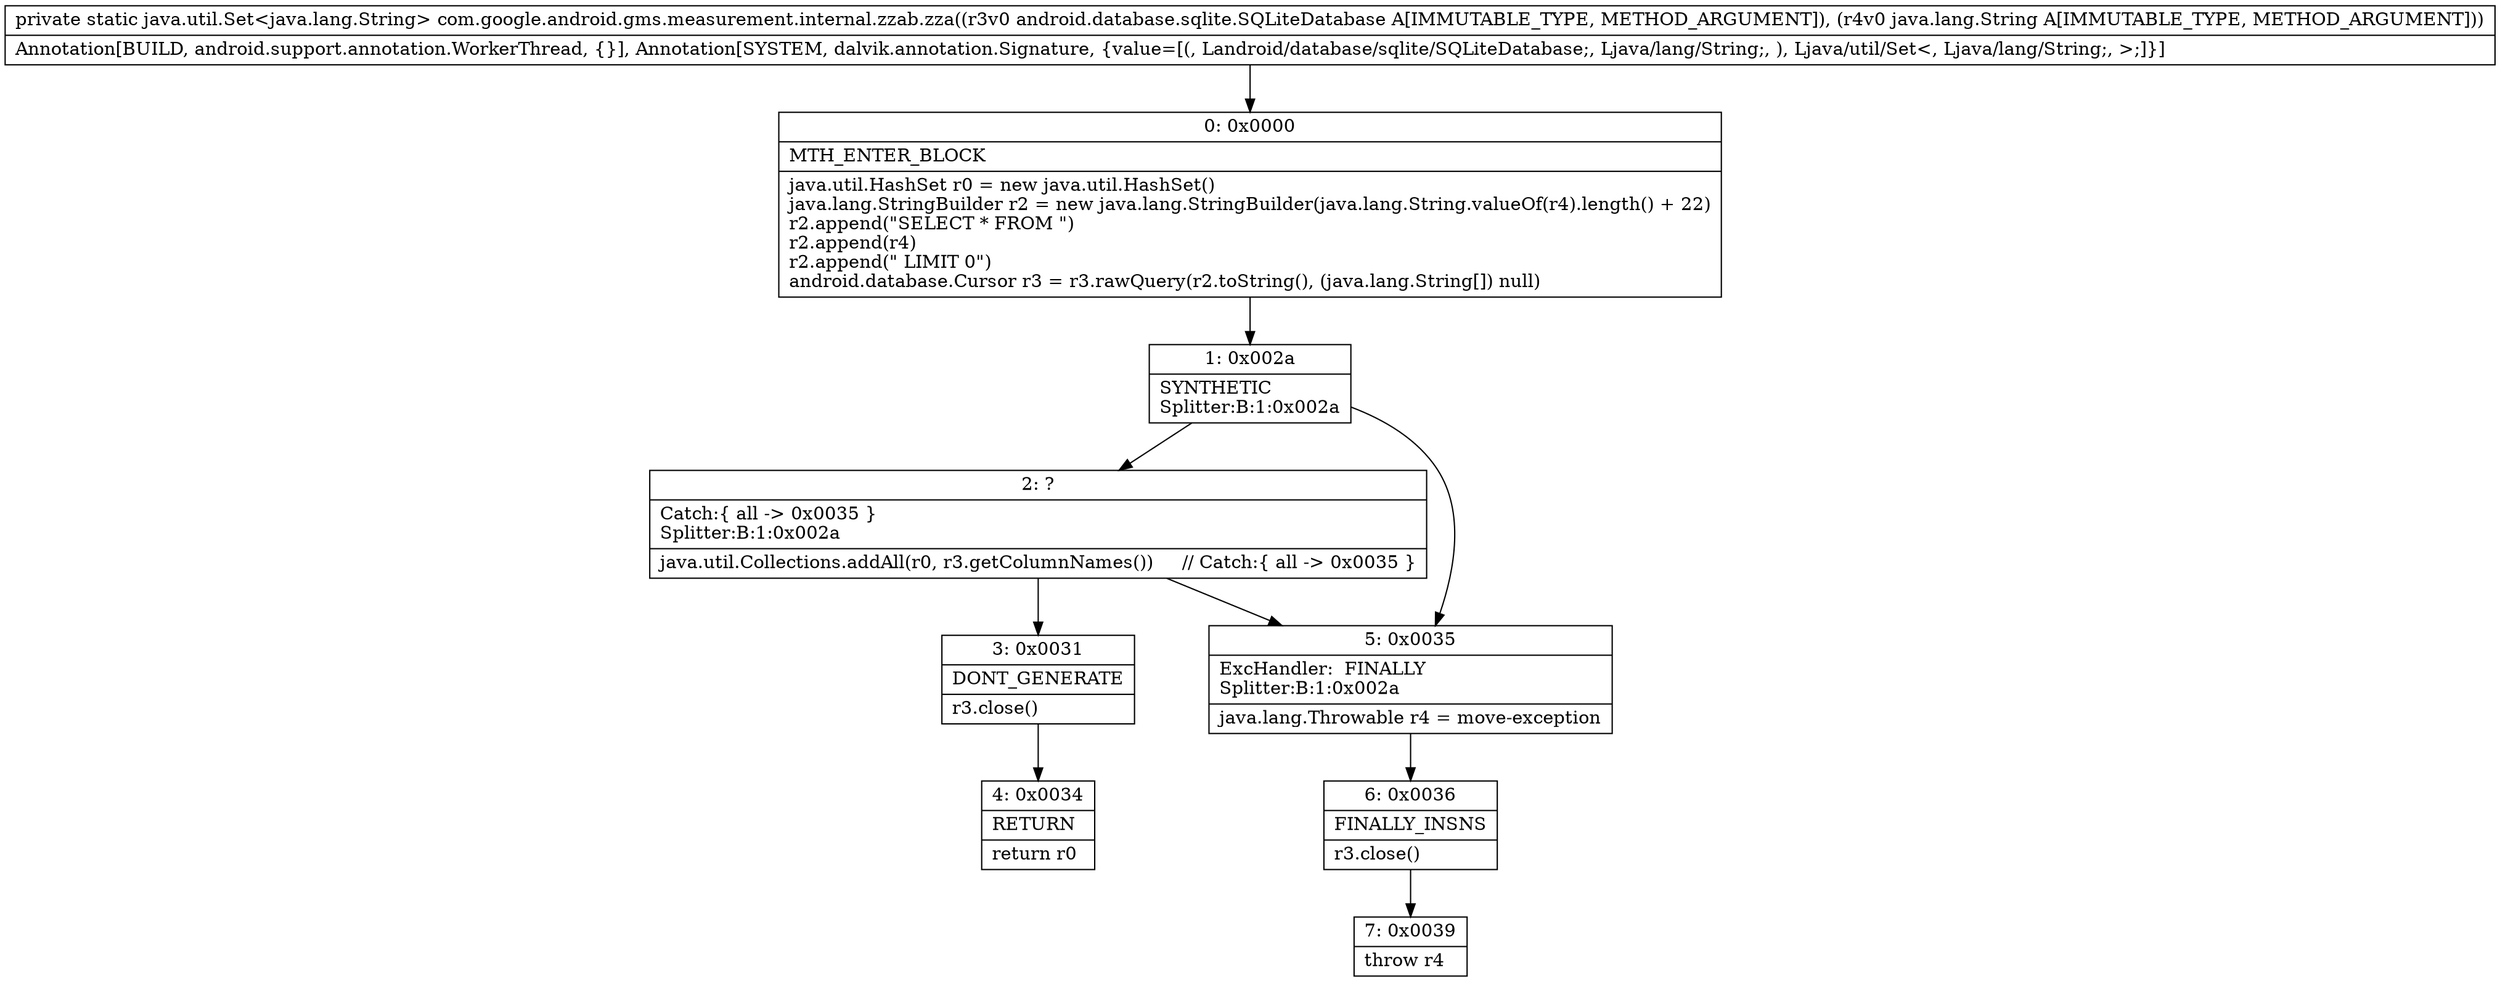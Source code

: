digraph "CFG forcom.google.android.gms.measurement.internal.zzab.zza(Landroid\/database\/sqlite\/SQLiteDatabase;Ljava\/lang\/String;)Ljava\/util\/Set;" {
Node_0 [shape=record,label="{0\:\ 0x0000|MTH_ENTER_BLOCK\l|java.util.HashSet r0 = new java.util.HashSet()\ljava.lang.StringBuilder r2 = new java.lang.StringBuilder(java.lang.String.valueOf(r4).length() + 22)\lr2.append(\"SELECT * FROM \")\lr2.append(r4)\lr2.append(\" LIMIT 0\")\landroid.database.Cursor r3 = r3.rawQuery(r2.toString(), (java.lang.String[]) null)\l}"];
Node_1 [shape=record,label="{1\:\ 0x002a|SYNTHETIC\lSplitter:B:1:0x002a\l}"];
Node_2 [shape=record,label="{2\:\ ?|Catch:\{ all \-\> 0x0035 \}\lSplitter:B:1:0x002a\l|java.util.Collections.addAll(r0, r3.getColumnNames())     \/\/ Catch:\{ all \-\> 0x0035 \}\l}"];
Node_3 [shape=record,label="{3\:\ 0x0031|DONT_GENERATE\l|r3.close()\l}"];
Node_4 [shape=record,label="{4\:\ 0x0034|RETURN\l|return r0\l}"];
Node_5 [shape=record,label="{5\:\ 0x0035|ExcHandler:  FINALLY\lSplitter:B:1:0x002a\l|java.lang.Throwable r4 = move\-exception\l}"];
Node_6 [shape=record,label="{6\:\ 0x0036|FINALLY_INSNS\l|r3.close()\l}"];
Node_7 [shape=record,label="{7\:\ 0x0039|throw r4\l}"];
MethodNode[shape=record,label="{private static java.util.Set\<java.lang.String\> com.google.android.gms.measurement.internal.zzab.zza((r3v0 android.database.sqlite.SQLiteDatabase A[IMMUTABLE_TYPE, METHOD_ARGUMENT]), (r4v0 java.lang.String A[IMMUTABLE_TYPE, METHOD_ARGUMENT]))  | Annotation[BUILD, android.support.annotation.WorkerThread, \{\}], Annotation[SYSTEM, dalvik.annotation.Signature, \{value=[(, Landroid\/database\/sqlite\/SQLiteDatabase;, Ljava\/lang\/String;, ), Ljava\/util\/Set\<, Ljava\/lang\/String;, \>;]\}]\l}"];
MethodNode -> Node_0;
Node_0 -> Node_1;
Node_1 -> Node_2;
Node_1 -> Node_5;
Node_2 -> Node_3;
Node_2 -> Node_5;
Node_3 -> Node_4;
Node_5 -> Node_6;
Node_6 -> Node_7;
}


